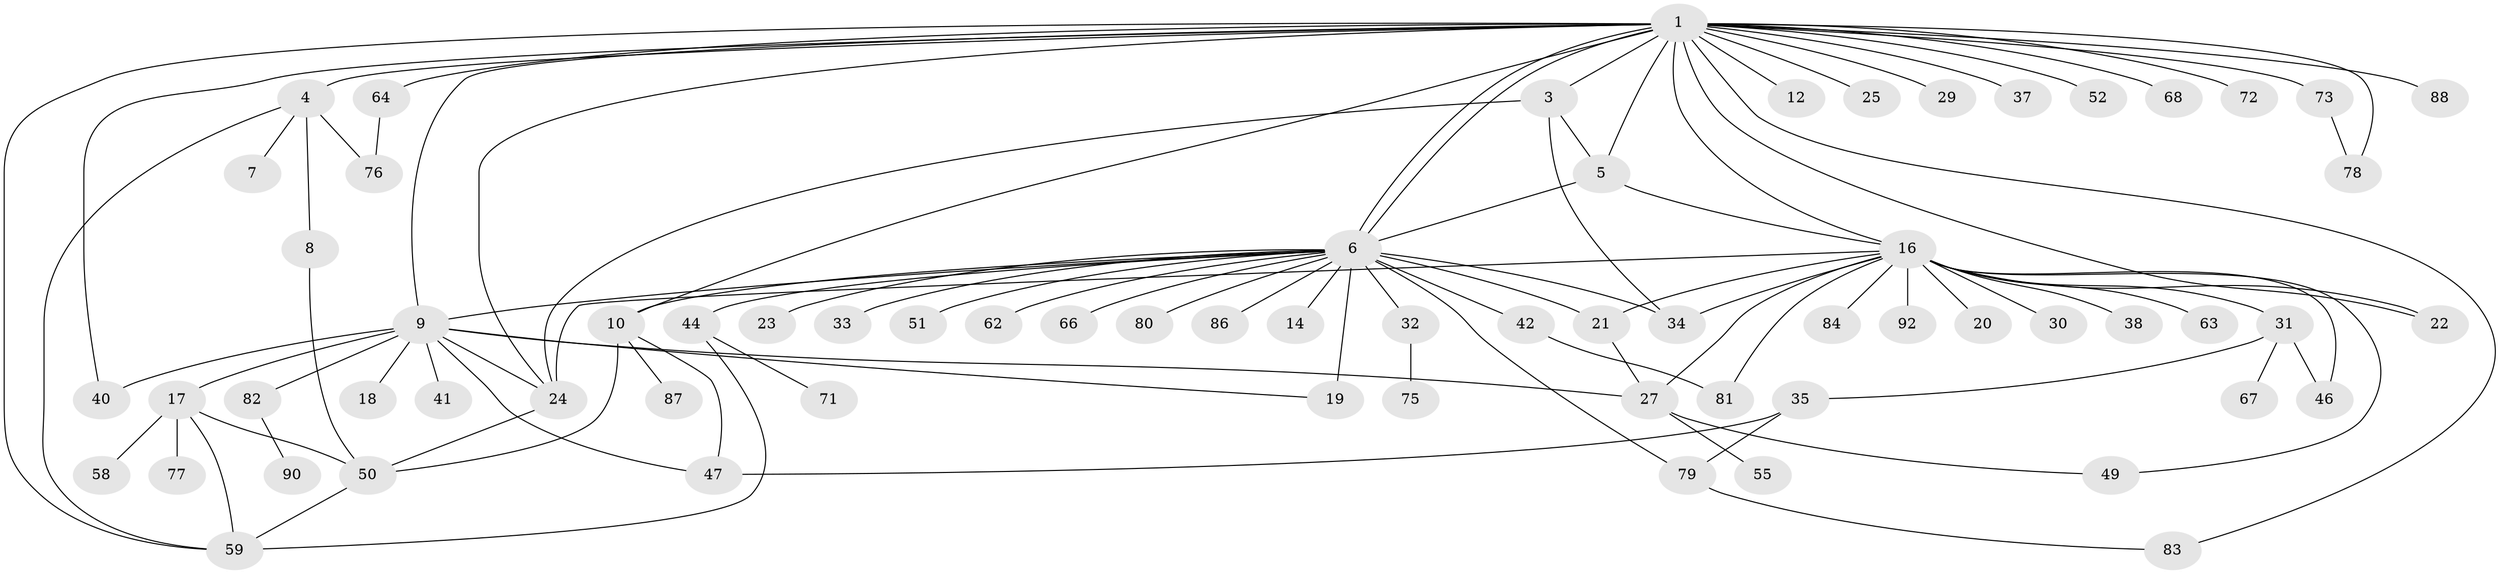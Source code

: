 // Generated by graph-tools (version 1.1) at 2025/23/03/03/25 07:23:53]
// undirected, 68 vertices, 100 edges
graph export_dot {
graph [start="1"]
  node [color=gray90,style=filled];
  1 [super="+2"];
  3 [super="+70"];
  4 [super="+36"];
  5;
  6 [super="+11"];
  7 [super="+13"];
  8 [super="+28"];
  9 [super="+15"];
  10 [super="+45"];
  12;
  14;
  16 [super="+57"];
  17 [super="+61"];
  18;
  19 [super="+53"];
  20;
  21 [super="+26"];
  22 [super="+43"];
  23;
  24 [super="+85"];
  25;
  27 [super="+39"];
  29;
  30;
  31 [super="+65"];
  32;
  33;
  34 [super="+74"];
  35 [super="+48"];
  37;
  38 [super="+56"];
  40 [super="+54"];
  41;
  42 [super="+94"];
  44;
  46 [super="+69"];
  47;
  49 [super="+60"];
  50;
  51;
  52;
  55;
  58;
  59 [super="+91"];
  62;
  63;
  64;
  66;
  67;
  68;
  71;
  72;
  73;
  75;
  76;
  77;
  78;
  79;
  80;
  81 [super="+93"];
  82 [super="+89"];
  83;
  84;
  86;
  87;
  88;
  90;
  92;
  1 -- 3;
  1 -- 4;
  1 -- 5;
  1 -- 6;
  1 -- 6;
  1 -- 9;
  1 -- 12;
  1 -- 16;
  1 -- 22;
  1 -- 25;
  1 -- 37;
  1 -- 78;
  1 -- 88;
  1 -- 64;
  1 -- 68;
  1 -- 72;
  1 -- 73;
  1 -- 83;
  1 -- 52;
  1 -- 59;
  1 -- 29;
  1 -- 24;
  1 -- 40;
  1 -- 10;
  3 -- 5;
  3 -- 34;
  3 -- 24;
  4 -- 7;
  4 -- 8;
  4 -- 59;
  4 -- 76;
  5 -- 16;
  5 -- 6;
  6 -- 10;
  6 -- 19 [weight=2];
  6 -- 21 [weight=2];
  6 -- 42;
  6 -- 62;
  6 -- 66;
  6 -- 9;
  6 -- 14;
  6 -- 79;
  6 -- 80;
  6 -- 86;
  6 -- 23;
  6 -- 32;
  6 -- 33;
  6 -- 34 [weight=2];
  6 -- 44;
  6 -- 51;
  8 -- 50;
  9 -- 17;
  9 -- 18;
  9 -- 27;
  9 -- 47;
  9 -- 82;
  9 -- 19;
  9 -- 40 [weight=2];
  9 -- 24;
  9 -- 41;
  10 -- 47;
  10 -- 50;
  10 -- 87;
  16 -- 20;
  16 -- 21;
  16 -- 22;
  16 -- 27;
  16 -- 30;
  16 -- 31 [weight=4];
  16 -- 38;
  16 -- 46;
  16 -- 49;
  16 -- 63;
  16 -- 81;
  16 -- 84;
  16 -- 92;
  16 -- 24;
  16 -- 34;
  17 -- 50;
  17 -- 58;
  17 -- 77;
  17 -- 59;
  21 -- 27;
  24 -- 50;
  27 -- 49;
  27 -- 55;
  31 -- 35;
  31 -- 67;
  31 -- 46;
  32 -- 75;
  35 -- 79;
  35 -- 47;
  42 -- 81;
  44 -- 59;
  44 -- 71;
  50 -- 59;
  64 -- 76;
  73 -- 78;
  79 -- 83;
  82 -- 90;
}
